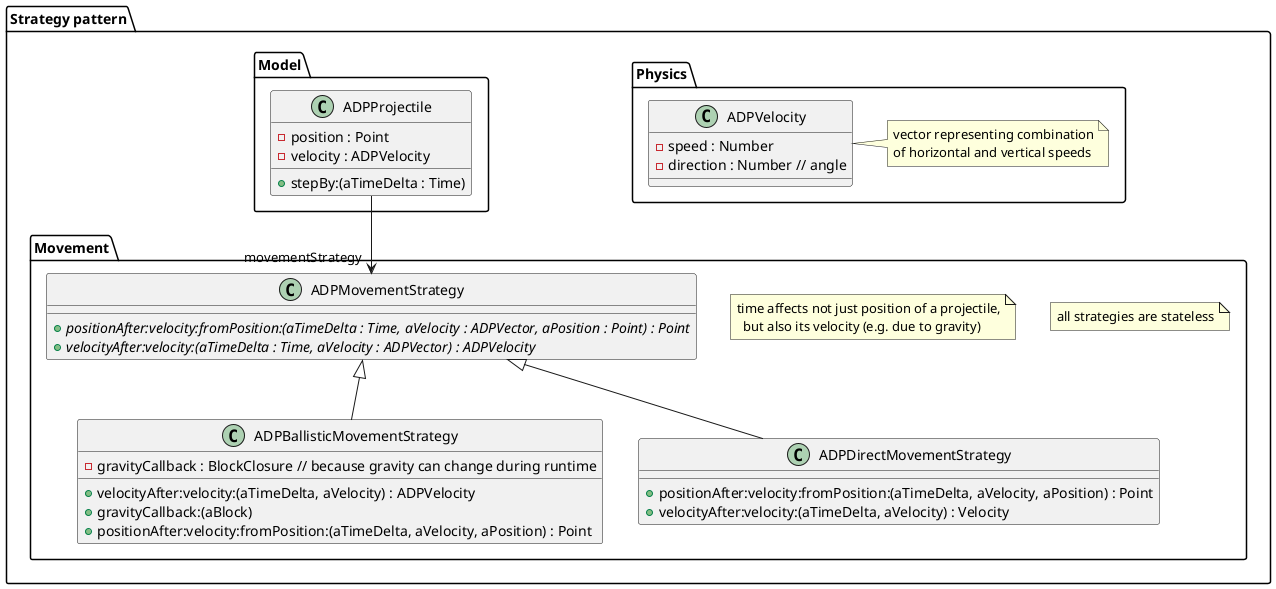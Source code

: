 @startuml

package "Strategy pattern" {

package Physics {
  class ADPVelocity {
    - speed : Number
    - direction : Number // angle
  }
  note right of ADPVelocity
    vector representing combination
    of horizontal and vertical speeds
  end note
}

package Model {
  class ADPProjectile {
    - position : Point
    - velocity : ADPVelocity
    + stepBy:(aTimeDelta : Time)
  }
}

package "Movement" {

    note "all strategies are stateless" as N2
  note "time affects not just position of a projectile,\n\
  but also its velocity (e.g. due to gravity)" as N1

  class ADPMovementStrategy {
  	{abstract} + positionAfter:velocity:fromPosition:(aTimeDelta : Time, aVelocity : ADPVector, aPosition : Point) : Point
  	{abstract} + velocityAfter:velocity:(aTimeDelta : Time, aVelocity : ADPVector) : ADPVelocity
  }

  class ADPBallisticMovementStrategy {
  	- gravityCallback : BlockClosure // because gravity can change during runtime
  	+ velocityAfter:velocity:(aTimeDelta, aVelocity) : ADPVelocity
  	+ gravityCallback:(aBlock)
  	+ positionAfter:velocity:fromPosition:(aTimeDelta, aVelocity, aPosition) : Point
  }

  class ADPDirectMovementStrategy {
  	+ positionAfter:velocity:fromPosition:(aTimeDelta, aVelocity, aPosition) : Point
  	+ velocityAfter:velocity:(aTimeDelta, aVelocity) : Velocity
  }

  ADPMovementStrategy <|-- ADPBallisticMovementStrategy
  ADPMovementStrategy <|-- ADPDirectMovementStrategy

}

ADPProjectile --> "movementStrategy" ADPMovementStrategy

}
@enduml
